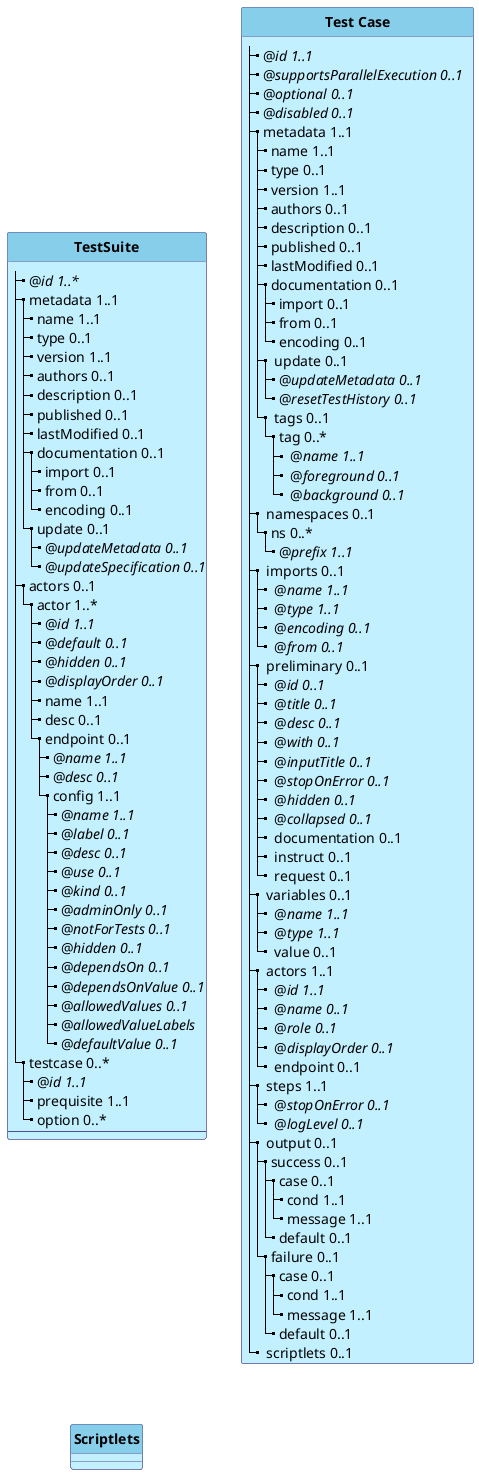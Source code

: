 @startuml
'skinparam linetype ortho
skinparam linetype polyline
hide circle
hide stereotype

'!pragma layout smetana

skinparam class<<MD>> {
 BorderColor DarkSlateGray
 BackgroundColor WhiteSmoke
 HeaderBackgroundColor #909090
}

skinparam class<<TM>> {
 BorderColor #505090
 BackgroundColor APPLICATION
 HeaderBackgroundColor SkyBlue
}

    class "**TestSuite**" as TS<<TM>> {
        |_ @<i>id 1..*
        |_ metadata 1..1
          |_ name 1..1
          |_ type 0..1
          |_ version 1..1
          |_ authors 0..1
          |_ description 0..1
          |_ published 0..1
          |_ lastModified 0..1
          |_ documentation 0..1
            |_ import 0..1
            |_ from 0..1
            |_ encoding 0..1
          |_ update 0..1
            |_ @<i>updateMetadata 0..1
            |_ @<i>updateSpecification 0..1
        |_ actors 0..1  
          |_ actor 1..* 
            |_ @<i>id 1..1
            |_ @<i>default 0..1
            |_ @<i>hidden 0..1
            |_ @<i>displayOrder 0..1
            |_ name 1..1
            |_ desc 0..1
            |_ endpoint 0..1
              |_ @<i>name 1..1
              |_ @<i>desc 0..1
              |_ config 1..1
                |_ @<i>name 1..1 
                |_ @<i>label 0..1
                |_ @<i>desc 0..1
                |_ @<i>use 0..1
                |_ @<i>kind 0..1
                |_ @<i>adminOnly 0..1
                |_ @<i>notForTests 0..1
                |_ @<i>hidden 0..1
                |_ @<i>dependsOn 0..1
                |_ @<i>dependsOnValue 0..1
                |_ @<i>allowedValues 0..1
                |_ @<i>allowedValueLabels
                |_ @<i>defaultValue 0..1
        |_ testcase 0..*  
          |_ @<i>id 1..1 
          |_ prequisite 1..1
          |_ option 0..*
        --
    }

    class "**Test Case**" as LR<<TM>> {
        |_ @<i>id 1..1
        |_ @<i>supportsParallelExecution 0..1   
        |_ @<i>optional 0..1
        |_ @<i>disabled 0..1
        |_ metadata 1..1
          |_ name 1..1
          |_ type 0..1
          |_ version 1..1
          |_ authors 0..1
          |_ description 0..1
          |_ published 0..1
          |_ lastModified 0..1
          |_ documentation 0..1
            |_ import 0..1
            |_ from 0..1
            |_ encoding 0..1
          |_  update 0..1
            |_ @<i>updateMetadata 0..1
            |_ @<i>resetTestHistory 0..1
          |_  tags 0..1
            |_ tag 0..*
              |_  @<i>name 1..1
              |_  @<i>foreground 0..1
              |_  @<i>background 0..1            
        |_  namespaces 0..1
          |_ ns 0..*
            |_ @<i>prefix 1..1
        |_  imports 0..1
          |_  @<i>name 1..1
          |_  @<i>type 1..1
          |_  @<i>encoding 0..1
          |_  @<i>from 0..1        
        |_  preliminary 0..1
          |_  @<i>id 0..1
          |_  @<i>title 0..1
          |_  @<i>desc 0..1
          |_  @<i>with 0..1
          |_  @<i>inputTitle 0..1
          |_  @<i>stopOnError 0..1
          |_  @<i>hidden 0..1
          |_  @<i>collapsed 0..1
          |_  documentation 0..1
          |_  instruct 0..1
          |_  request 0..1
        |_  variables 0..1
          |_  @<i>name 1..1
          |_  @<i>type 1..1
          |_  value 0..1
        |_  actors 1..1
          |_  @<i>id 1..1
          |_  @<i>name 0..1
          |_  @<i>role 0..1
          |_  @<i>displayOrder 0..1
          |_  endpoint 0..1
        |_  steps 1..1
          |_  @<i>stopOnError 0..1
          |_  @<i>logLevel 0..1
        |_  output 0..1
          |_ success 0..1
            |_ case 0..1
              |_ cond 1..1
              |_ message 1..1
            |_ default 0..1
          |_ failure 0..1
            |_ case 0..1
              |_ cond 1..1
              |_ message 1..1
            |_ default 0..1
        |_  scriptlets 0..1
    }


    class "**Scriptlets**" as LRL<<TM>> {
    }

@enduml